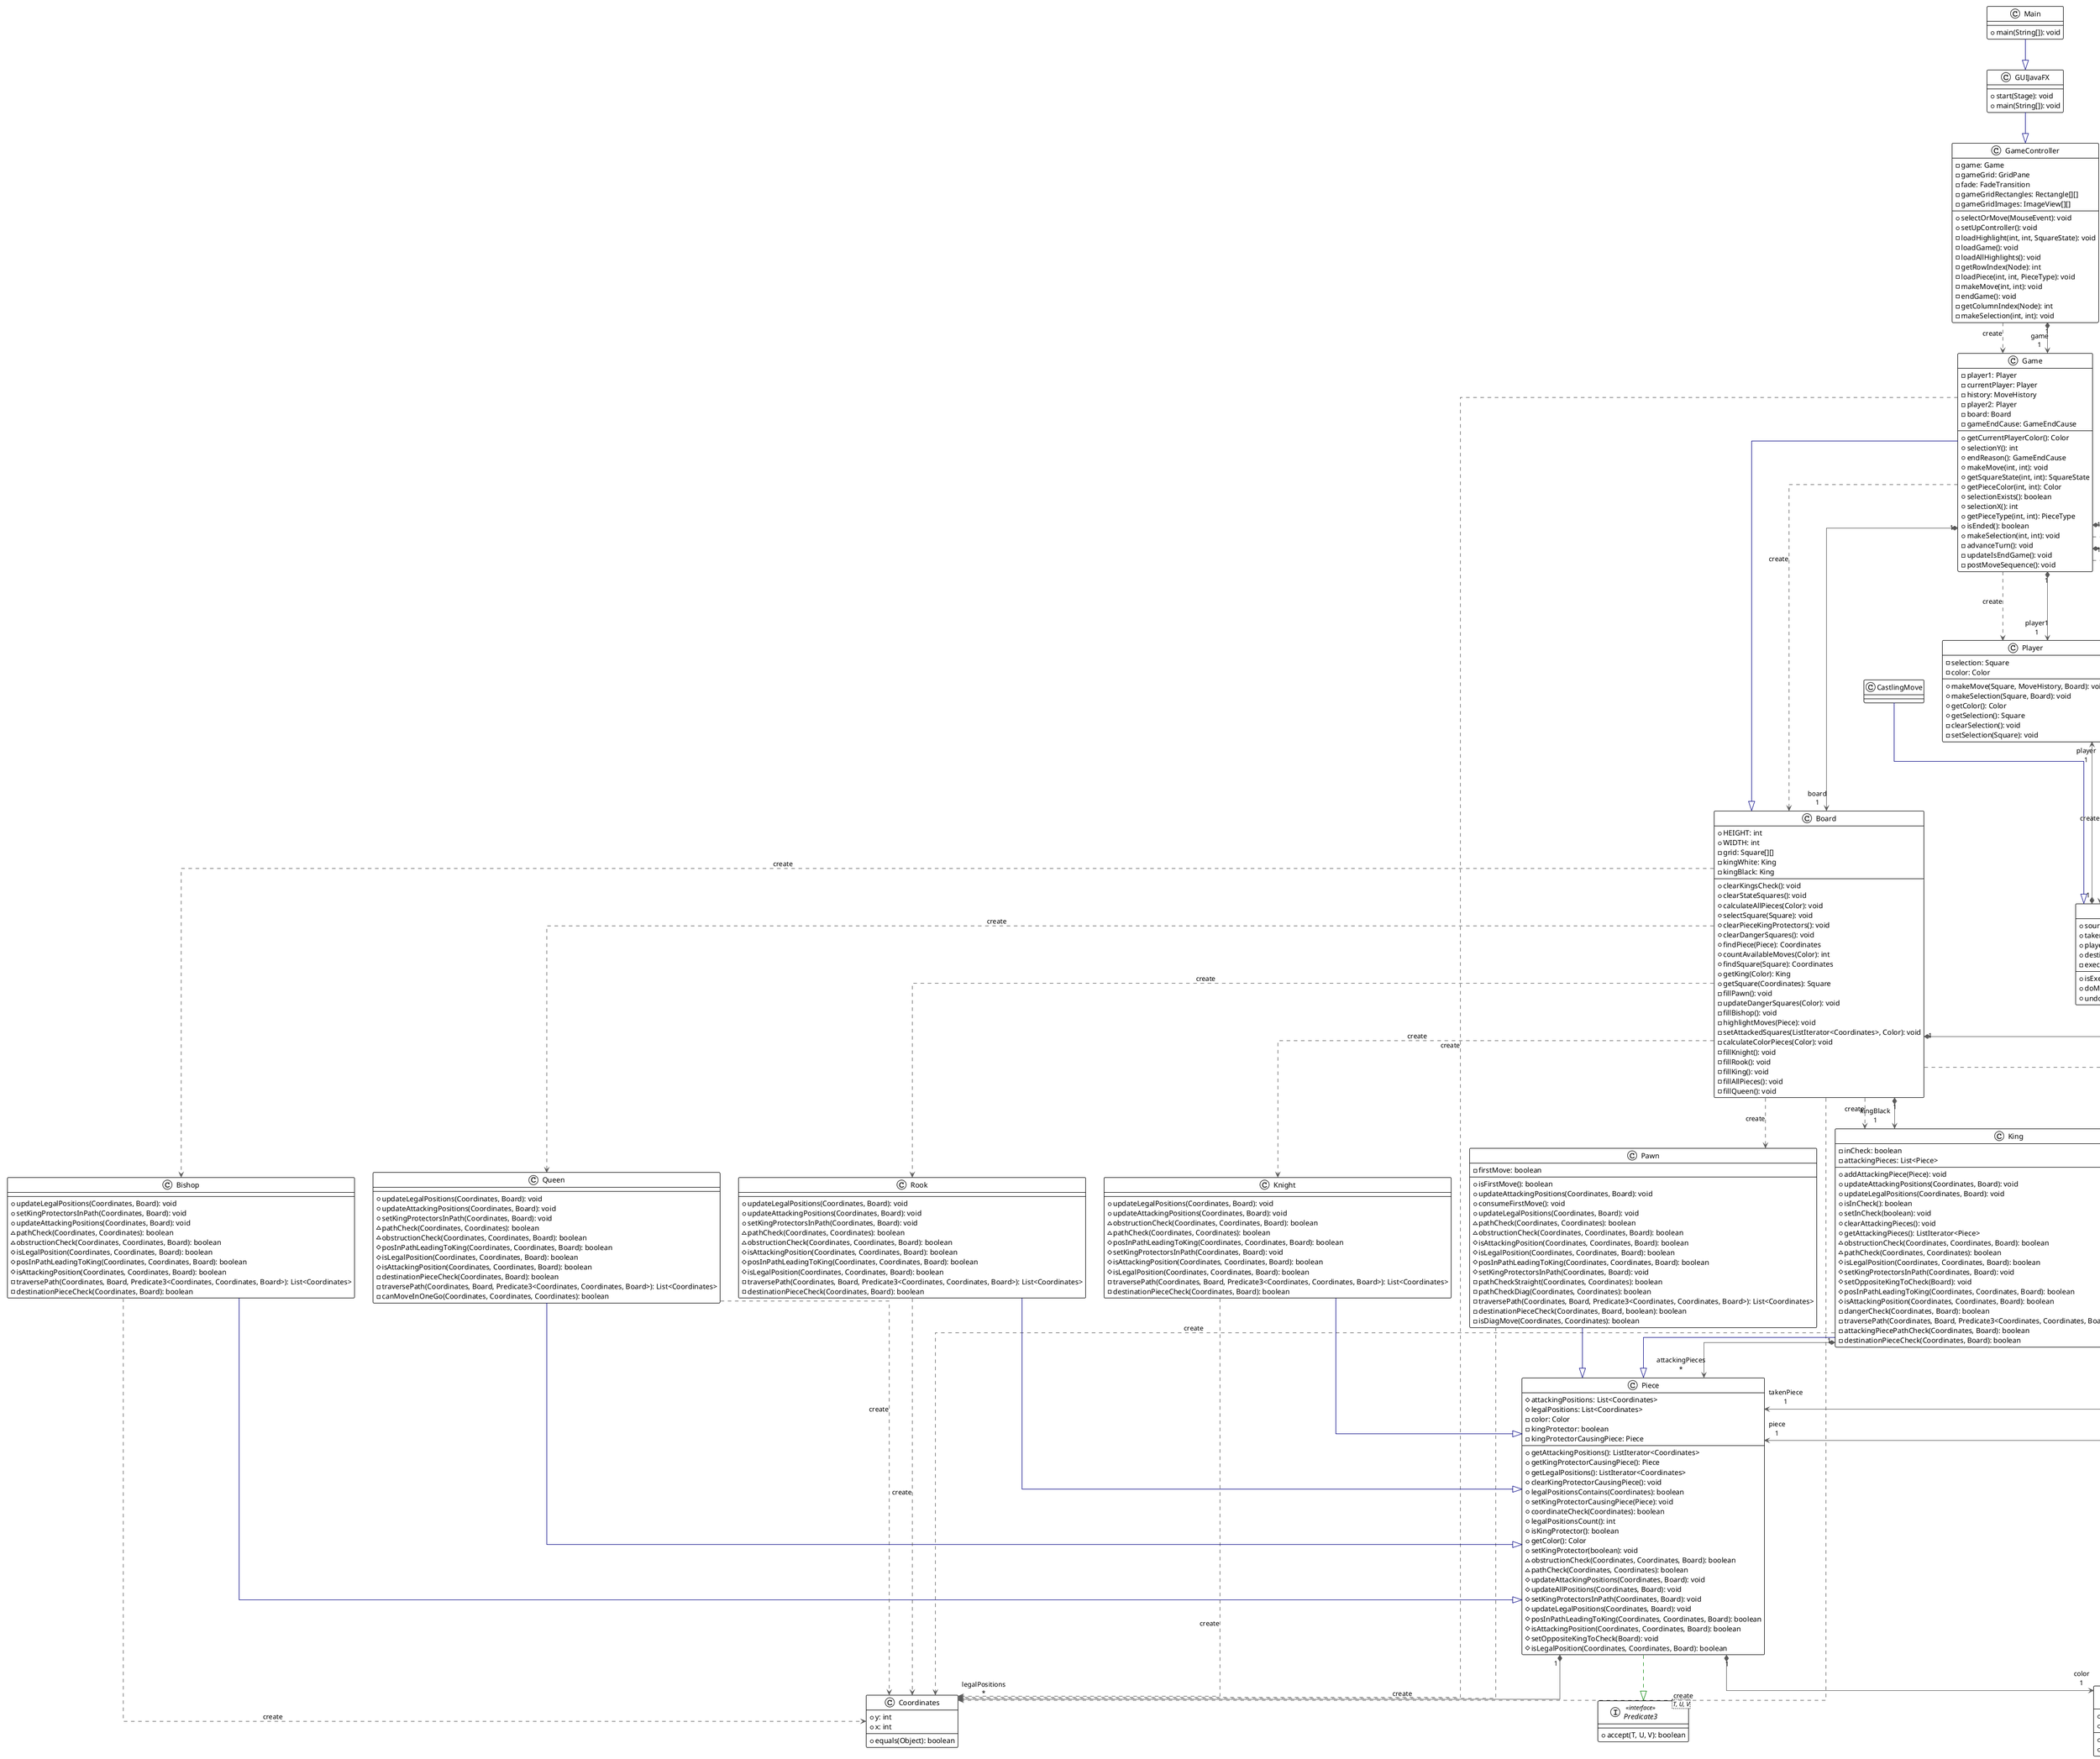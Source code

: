 @startuml

!theme plain
top to bottom direction
skinparam linetype ortho

class Bishop {
  + updateLegalPositions(Coordinates, Board): void
  + setKingProtectorsInPath(Coordinates, Board): void
  + updateAttackingPositions(Coordinates, Board): void
  ~ pathCheck(Coordinates, Coordinates): boolean
  ~ obstructionCheck(Coordinates, Coordinates, Board): boolean
  # isLegalPosition(Coordinates, Coordinates, Board): boolean
  # posInPathLeadingToKing(Coordinates, Coordinates, Board): boolean
  # isAttackingPosition(Coordinates, Coordinates, Board): boolean
  - traversePath(Coordinates, Board, Predicate3<Coordinates, Coordinates, Board>): List<Coordinates>
  - destinationPieceCheck(Coordinates, Board): boolean
}
class Board {
  + HEIGHT: int
  + WIDTH: int
  - grid: Square[][]
  - kingWhite: King
  - kingBlack: King
  + clearKingsCheck(): void
  + clearStateSquares(): void
  + calculateAllPieces(Color): void
  + selectSquare(Square): void
  + clearPieceKingProtectors(): void
  + clearDangerSquares(): void
  + findPiece(Piece): Coordinates
  + countAvailableMoves(Color): int
  + findSquare(Square): Coordinates
  + getKing(Color): King
  + getSquare(Coordinates): Square
  - fillPawn(): void
  - updateDangerSquares(Color): void
  - fillBishop(): void
  - highlightMoves(Piece): void
  - setAttackedSquares(ListIterator<Coordinates>, Color): void
  - calculateColorPieces(Color): void
  - fillKnight(): void
  - fillRook(): void
  - fillKing(): void
  - fillAllPieces(): void
  - fillQueen(): void
}
class CastlingMove
enum Color << enumeration >> {
  + BLACK: 
  + WHITE: 
  + values(): Color[]
  + valueOf(String): Color
}
class ColorPalette {
  + RED: Color
  + WHITE: Color
  + BLACK: Color
  + BLUE: Color
  + GREEN: Color
  - pairs: Map<SquareState, Color>
  + getColor(SquareState): Color
  + getOpacity(SquareState): double
}
class Constants
class Coordinates {
  + y: int
  + x: int
  + equals(Object): boolean
}
class EndGameExplanations {
  - pairs: Map<GameEndCause, String>
  + getExplanation(GameEndCause): String
}
class EndOfGameException
class GUIJavaFX {
  + start(Stage): void
  + main(String[]): void
}
class Game {
  - player1: Player
  - currentPlayer: Player
  - history: MoveHistory
  - player2: Player
  - board: Board
  - gameEndCause: GameEndCause
  + getCurrentPlayerColor(): Color
  + selectionY(): int
  + endReason(): GameEndCause
  + makeMove(int, int): void
  + getSquareState(int, int): SquareState
  + getPieceColor(int, int): Color
  + selectionExists(): boolean
  + selectionX(): int
  + getPieceType(int, int): PieceType
  + isEnded(): boolean
  + makeSelection(int, int): void
  - advanceTurn(): void
  - updateIsEndGame(): void
  - postMoveSequence(): void
}
class GameController {
  - game: Game
  - gameGrid: GridPane
  - fade: FadeTransition
  - gameGridRectangles: Rectangle[][]
  - gameGridImages: ImageView[][]
  + selectOrMove(MouseEvent): void
  + setUpController(): void
  - loadHighlight(int, int, SquareState): void
  - loadGame(): void
  - loadAllHighlights(): void
  - getRowIndex(Node): int
  - loadPiece(int, int, PieceType): void
  - makeMove(int, int): void
  - endGame(): void
  - getColumnIndex(Node): int
  - makeSelection(int, int): void
}
enum GameEndCause << enumeration >> {
  + STALEMATE: 
  + NONE: 
  + CHECKMATE: 
  + values(): GameEndCause[]
  + valueOf(String): GameEndCause
}
class IllegalMoveException
class King {
  - inCheck: boolean
  - attackingPieces: List<Piece>
  + addAttackingPiece(Piece): void
  + updateAttackingPositions(Coordinates, Board): void
  + updateLegalPositions(Coordinates, Board): void
  + isInCheck(): boolean
  + setInCheck(boolean): void
  + clearAttackingPieces(): void
  + getAttackingPieces(): ListIterator<Piece>
  ~ obstructionCheck(Coordinates, Coordinates, Board): boolean
  ~ pathCheck(Coordinates, Coordinates): boolean
  # isLegalPosition(Coordinates, Coordinates, Board): boolean
  # setKingProtectorsInPath(Coordinates, Board): void
  # setOppositeKingToCheck(Board): void
  # posInPathLeadingToKing(Coordinates, Coordinates, Board): boolean
  # isAttackingPosition(Coordinates, Coordinates, Board): boolean
  - dangerCheck(Coordinates, Board): boolean
  - traversePath(Coordinates, Board, Predicate3<Coordinates, Coordinates, Board>): List<Coordinates>
  - attackingPiecePathCheck(Coordinates, Board): boolean
  - destinationPieceCheck(Coordinates, Board): boolean
}
class Knight {
  + updateLegalPositions(Coordinates, Board): void
  + updateAttackingPositions(Coordinates, Board): void
  ~ obstructionCheck(Coordinates, Coordinates, Board): boolean
  ~ pathCheck(Coordinates, Coordinates): boolean
  # posInPathLeadingToKing(Coordinates, Coordinates, Board): boolean
  # setKingProtectorsInPath(Coordinates, Board): void
  # isAttackingPosition(Coordinates, Coordinates, Board): boolean
  # isLegalPosition(Coordinates, Coordinates, Board): boolean
  - traversePath(Coordinates, Board, Predicate3<Coordinates, Coordinates, Board>): List<Coordinates>
  - destinationPieceCheck(Coordinates, Board): boolean
}
class Main {
  + main(String[]): void
}
class Move {
  + source: Square
  + takenPiece: Piece
  + player: Player
  + destination: Square
  - executed: boolean
  + isExecuted(): boolean
  + doMove(Board): void
  + undoMove(): void
}
class MoveHistory {
  - history: Stack<Move>
  + lastMove(): Move
  + addMove(Move): void
  + moveCount(): int
  + getRemoveMove(): Move
  + isEmpty(): boolean
}
class Pawn {
  - firstMove: boolean
  + isFirstMove(): boolean
  + updateAttackingPositions(Coordinates, Board): void
  + consumeFirstMove(): void
  + updateLegalPositions(Coordinates, Board): void
  ~ pathCheck(Coordinates, Coordinates): boolean
  ~ obstructionCheck(Coordinates, Coordinates, Board): boolean
  # isAttackingPosition(Coordinates, Coordinates, Board): boolean
  # isLegalPosition(Coordinates, Coordinates, Board): boolean
  # posInPathLeadingToKing(Coordinates, Coordinates, Board): boolean
  # setKingProtectorsInPath(Coordinates, Board): void
  - pathCheckStraight(Coordinates, Coordinates): boolean
  - pathCheckDiag(Coordinates, Coordinates): boolean
  - traversePath(Coordinates, Board, Predicate3<Coordinates, Coordinates, Board>): List<Coordinates>
  - destinationPieceCheck(Coordinates, Board, boolean): boolean
  - isDiagMove(Coordinates, Coordinates): boolean
}
class Piece {
  # attackingPositions: List<Coordinates>
  # legalPositions: List<Coordinates>
  - color: Color
  - kingProtector: boolean
  - kingProtectorCausingPiece: Piece
  + getAttackingPositions(): ListIterator<Coordinates>
  + getKingProtectorCausingPiece(): Piece
  + getLegalPositions(): ListIterator<Coordinates>
  + clearKingProtectorCausingPiece(): void
  + legalPositionsContains(Coordinates): boolean
  + setKingProtectorCausingPiece(Piece): void
  + coordinateCheck(Coordinates): boolean
  + legalPositionsCount(): int
  + isKingProtector(): boolean
  + getColor(): Color
  + setKingProtector(boolean): void
  ~ obstructionCheck(Coordinates, Coordinates, Board): boolean
  ~ pathCheck(Coordinates, Coordinates): boolean
  # updateAttackingPositions(Coordinates, Board): void
  # updateAllPositions(Coordinates, Board): void
  # setKingProtectorsInPath(Coordinates, Board): void
  # updateLegalPositions(Coordinates, Board): void
  # posInPathLeadingToKing(Coordinates, Coordinates, Board): boolean
  # isAttackingPosition(Coordinates, Coordinates, Board): boolean
  # setOppositeKingToCheck(Board): void
  # isLegalPosition(Coordinates, Coordinates, Board): boolean
}
enum PieceType << enumeration >> {
  + BLACK_PAWN: 
  + WHITE_KNIGHT: 
  + BLACK_KING: 
  + NONE: 
  + WHITE_KING: 
  + WHITE_PAWN: 
  + WHITE_QUEEN: 
  + BLACK_KNIGHT: 
  + BLACK_ROOK: 
  + WHITE_BISHOP: 
  + BLACK_BISHOP: 
  + WHITE_ROOK: 
  + BLACK_QUEEN: 
  + valueOf(String): PieceType
  + values(): PieceType[]
}
class Player {
  - selection: Square
  - color: Color
  + makeMove(Square, MoveHistory, Board): void
  + makeSelection(Square, Board): void
  + getColor(): Color
  + getSelection(): Square
  - clearSelection(): void
  - setSelection(Square): void
}
interface Predicate3<T, U, V> << interface >> {
  + accept(T, U, V): boolean
}
class Queen {
  + updateLegalPositions(Coordinates, Board): void
  + updateAttackingPositions(Coordinates, Board): void
  + setKingProtectorsInPath(Coordinates, Board): void
  ~ pathCheck(Coordinates, Coordinates): boolean
  ~ obstructionCheck(Coordinates, Coordinates, Board): boolean
  # posInPathLeadingToKing(Coordinates, Coordinates, Board): boolean
  # isLegalPosition(Coordinates, Coordinates, Board): boolean
  # isAttackingPosition(Coordinates, Coordinates, Board): boolean
  - destinationPieceCheck(Coordinates, Board): boolean
  - traversePath(Coordinates, Board, Predicate3<Coordinates, Coordinates, Board>): List<Coordinates>
  - canMoveInOneGo(Coordinates, Coordinates, Coordinates): boolean
}
class Rook {
  + updateLegalPositions(Coordinates, Board): void
  + updateAttackingPositions(Coordinates, Board): void
  + setKingProtectorsInPath(Coordinates, Board): void
  ~ pathCheck(Coordinates, Coordinates): boolean
  ~ obstructionCheck(Coordinates, Coordinates, Board): boolean
  # isAttackingPosition(Coordinates, Coordinates, Board): boolean
  # posInPathLeadingToKing(Coordinates, Coordinates, Board): boolean
  # isLegalPosition(Coordinates, Coordinates, Board): boolean
  - traversePath(Coordinates, Board, Predicate3<Coordinates, Coordinates, Board>): List<Coordinates>
  - destinationPieceCheck(Coordinates, Board): boolean
}
class SpriteMap {
  - spriteDir: String
  - pairs: Map<PieceType, String>
  + getSprite(PieceType): String
}
class Square {
  - piece: Piece
  - state: SquareState
  - danger: SquareDanger
  + getState(): SquareState
  + setState(SquareState): void
  + setDanger(SquareDanger): void
  + getPiece(): Piece
  + setPiece(Piece): void
  + getDanger(): SquareDanger
}
enum SquareDanger << enumeration >> {
  + PEACEFUL: 
  + WHITE_ATTACKING: 
  + BOTH_ATTACKING: 
  + BLACK_ATTACKING: 
  + valueOf(String): SquareDanger
  + values(): SquareDanger[]
}
enum SquareState << enumeration >> {
  + NORMAL: 
  + HIGHLIGHTED: 
  + SELECTED: 
  + values(): SquareState[]
  + valueOf(String): SquareState
}

Bishop                -[#595959,dashed]->  Coordinates          : "«create»"
Bishop                -[#000082,plain]-^  Piece                
Board                 -[#595959,dashed]->  Bishop               : "«create»"
Board                 -[#595959,dashed]->  Coordinates          : "«create»"
Board                 -[#595959,dashed]->  King                 : "«create»"
Board                "1" *-[#595959,plain]-> "kingBlack\n1" King                 
Board                 -[#595959,dashed]->  Knight               : "«create»"
Board                 -[#595959,dashed]->  Pawn                 : "«create»"
Board                 -[#595959,dashed]->  Queen                : "«create»"
Board                 -[#595959,dashed]->  Rook                 : "«create»"
Board                "1" *-[#595959,plain]-> "grid\n*" Square               
Board                 -[#595959,dashed]->  Square               : "«create»"
CastlingMove          -[#000082,plain]-^  Move                 
ColorPalette          +-[#820000,plain]-  Constants            
ColorPalette         "1" *-[#595959,plain]-> "pairs\n*" SquareState          
EndGameExplanations   +-[#820000,plain]-  Constants            
EndGameExplanations  "1" *-[#595959,plain]-> "pairs\n*" GameEndCause         
GUIJavaFX             -[#000082,plain]-^  GameController       
Game                  -[#000082,plain]-^  Board                
Game                  -[#595959,dashed]->  Board                : "«create»"
Game                 "1" *-[#595959,plain]-> "board\n1" Board                
Game                  -[#595959,dashed]->  Coordinates          : "«create»"
Game                  -[#595959,dashed]->  EndOfGameException   : "«create»"
Game                 "1" *-[#595959,plain]-> "gameEndCause\n1" GameEndCause         
Game                  -[#595959,dashed]->  MoveHistory          : "«create»"
Game                 "1" *-[#595959,plain]-> "history\n1" MoveHistory          
Game                  -[#595959,dashed]->  Player               : "«create»"
Game                 "1" *-[#595959,plain]-> "player1\n1" Player               
GameController        -[#595959,dashed]->  Game                 : "«create»"
GameController       "1" *-[#595959,plain]-> "game\n1" Game                 
King                  -[#595959,dashed]->  Coordinates          : "«create»"
King                  -[#000082,plain]-^  Piece                
King                 "1" *-[#595959,plain]-> "attackingPieces\n*" Piece                
Knight                -[#595959,dashed]->  Coordinates          : "«create»"
Knight                -[#000082,plain]-^  Piece                
Main                  -[#000082,plain]-^  GUIJavaFX            
Move                  -[#595959,dashed]->  IllegalMoveException : "«create»"
Move                 "1" *-[#595959,plain]-> "takenPiece\n1" Piece                
Move                 "1" *-[#595959,plain]-> "player\n1" Player               
Move                 "1" *-[#595959,plain]-> "source\n1" Square               
Pawn                  -[#595959,dashed]->  Coordinates          : "«create»"
Pawn                  -[#000082,plain]-^  Piece                
Piece                "1" *-[#595959,plain]-> "color\n1" Color                
Piece                "1" *-[#595959,plain]-> "legalPositions\n*" Coordinates          
Piece                 -[#008200,dashed]-^  Predicate3           
Player               "1" *-[#595959,plain]-> "color\n1" Color                
Player                -[#595959,dashed]->  Move                 : "«create»"
Player               "1" *-[#595959,plain]-> "selection\n1" Square               
Queen                 -[#595959,dashed]->  Coordinates          : "«create»"
Queen                 -[#000082,plain]-^  Piece                
Rook                  -[#595959,dashed]->  Coordinates          : "«create»"
Rook                  -[#000082,plain]-^  Piece                
SpriteMap             +-[#820000,plain]-  Constants            
SpriteMap            "1" *-[#595959,plain]-> "pairs\n*" PieceType            
Square               "1" *-[#595959,plain]-> "piece\n1" Piece                
Square               "1" *-[#595959,plain]-> "danger\n1" SquareDanger         
Square               "1" *-[#595959,plain]-> "state\n1" SquareState          
@enduml
